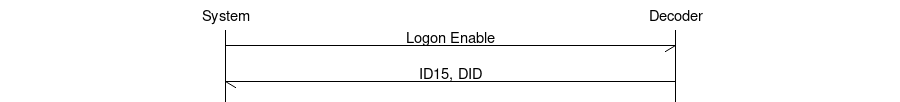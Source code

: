 msc
{
  hscale = "1.5";

  a [label="System"], b [label="Decoder"];

  a->b [label="Logon Enable"];
  b->a [label="ID15, DID"];
}
